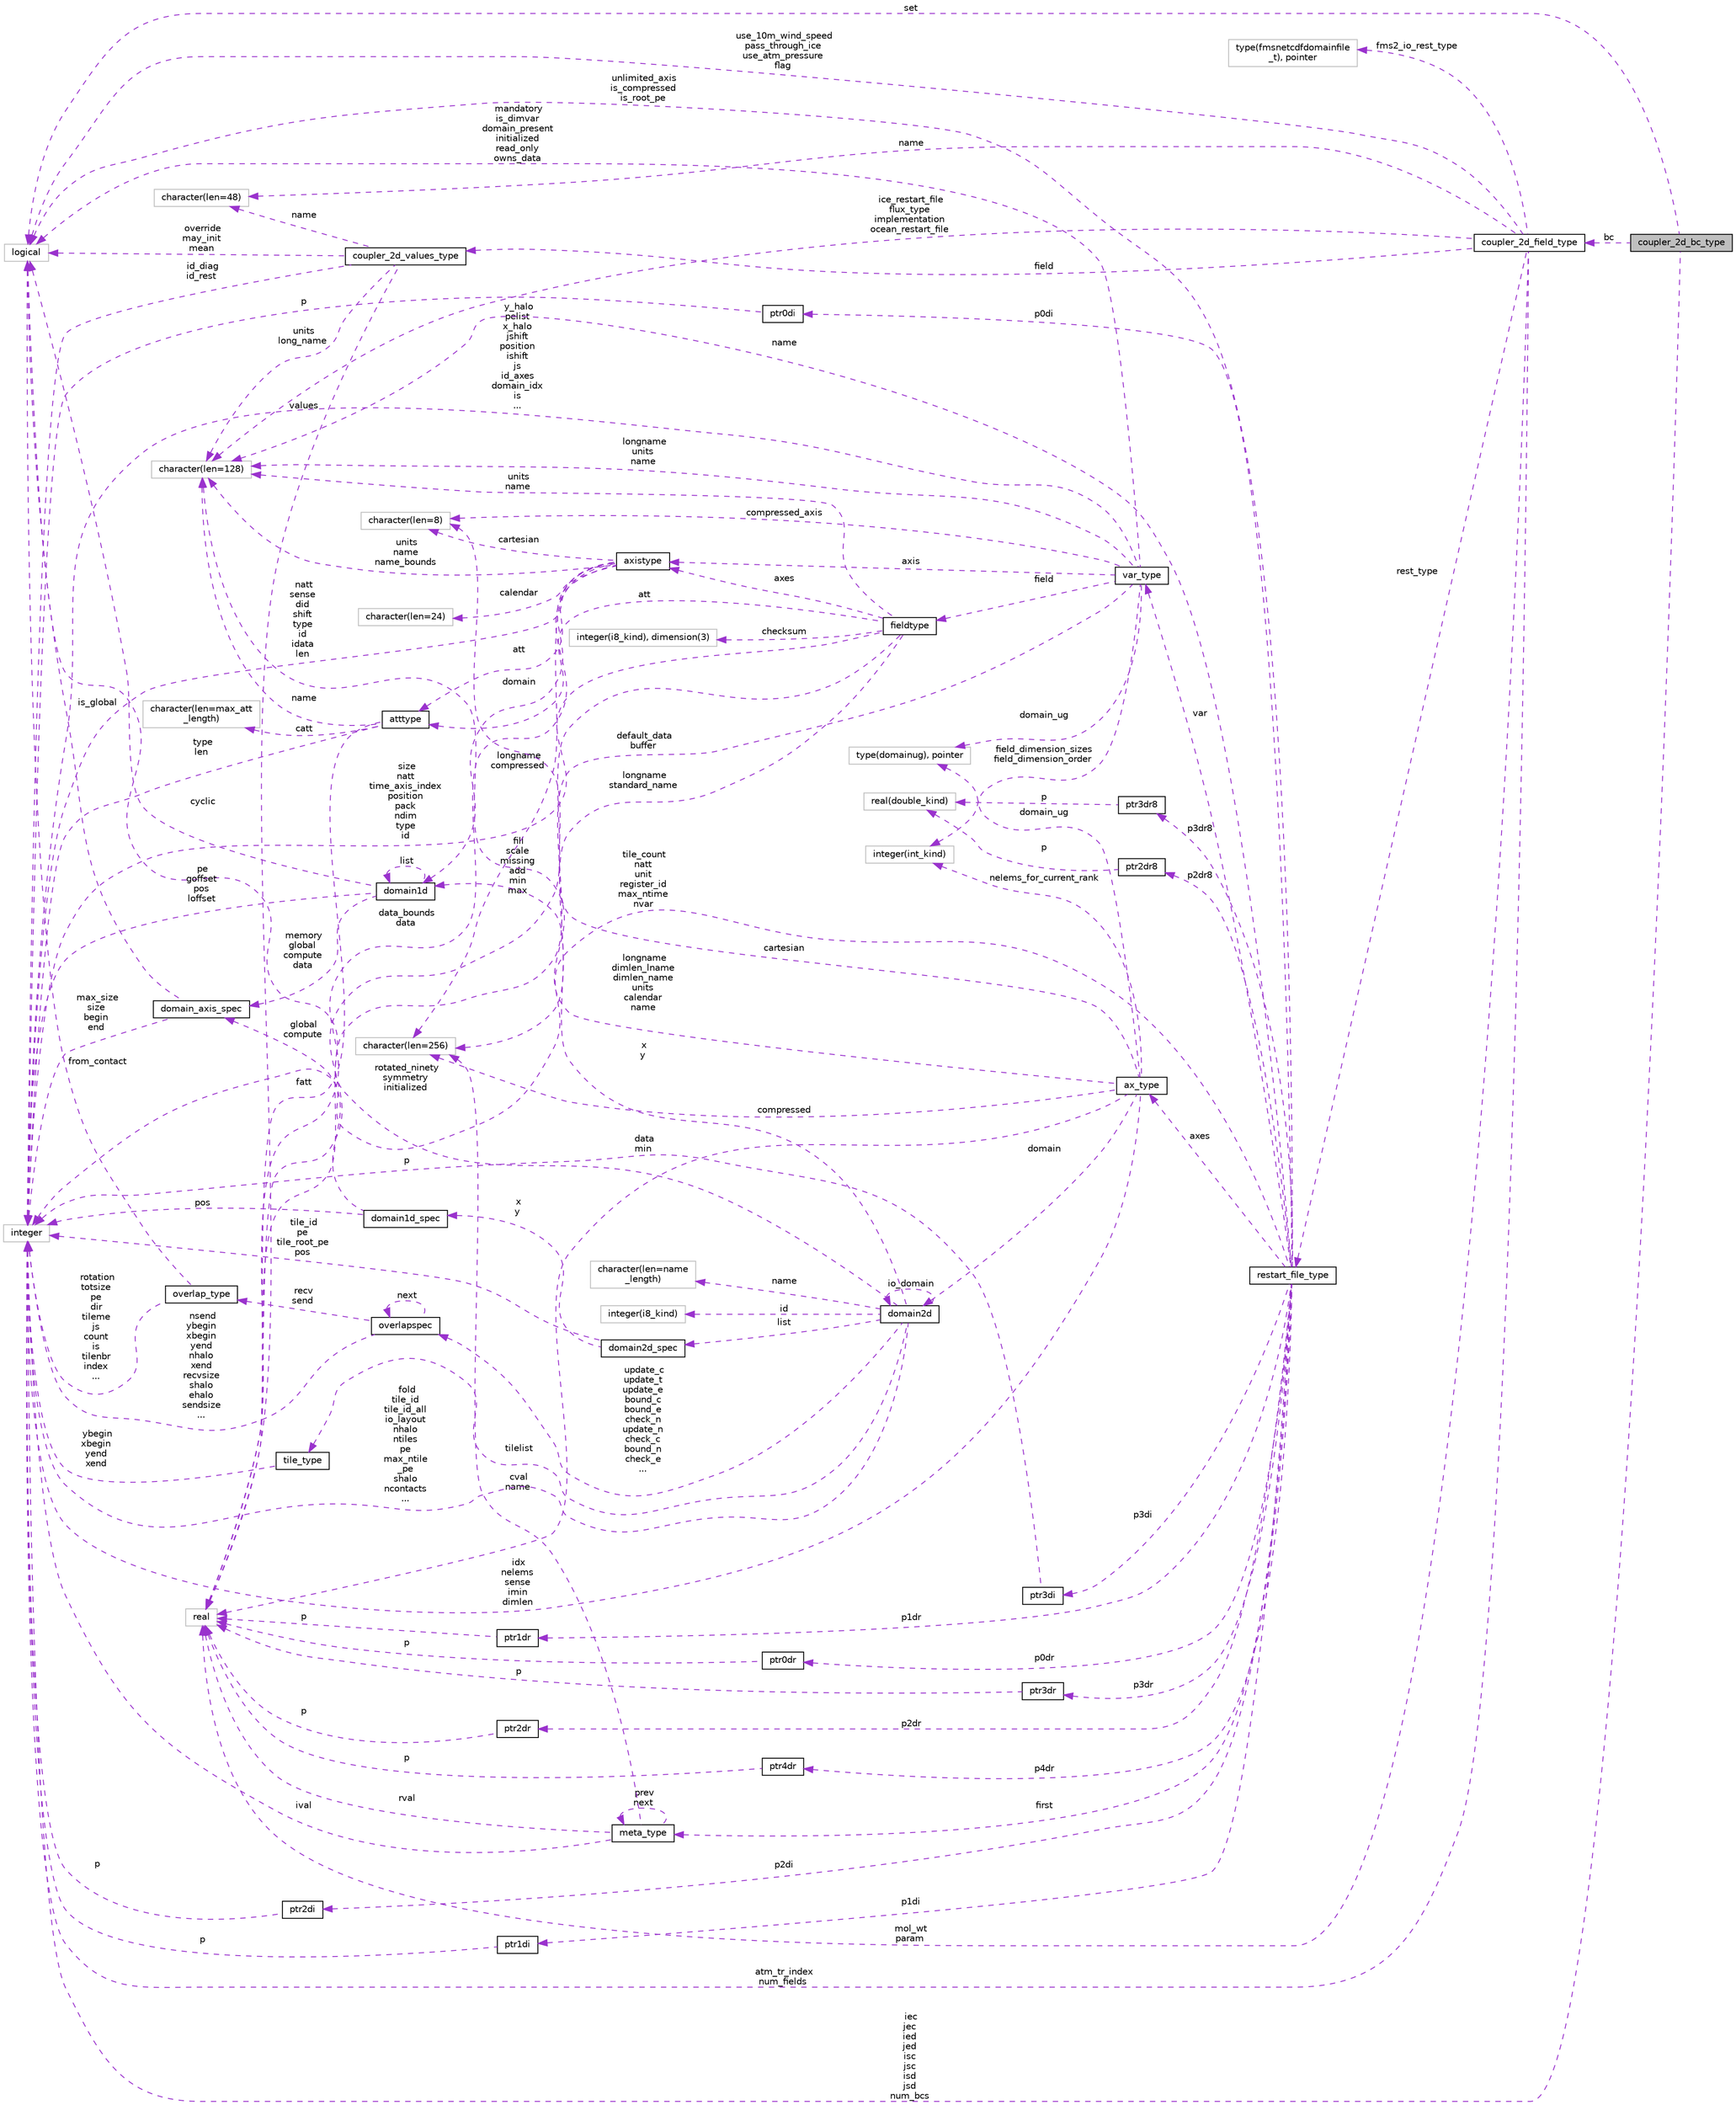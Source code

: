 digraph "coupler_2d_bc_type"
{
 // INTERACTIVE_SVG=YES
 // LATEX_PDF_SIZE
  edge [fontname="Helvetica",fontsize="10",labelfontname="Helvetica",labelfontsize="10"];
  node [fontname="Helvetica",fontsize="10",shape=record];
  rankdir="LR";
  Node1 [label="coupler_2d_bc_type",height=0.2,width=0.4,color="black", fillcolor="grey75", style="filled", fontcolor="black",tooltip="Coupler data for 2D boundary conditions."];
  Node2 -> Node1 [dir="back",color="darkorchid3",fontsize="10",style="dashed",label=" set" ,fontname="Helvetica"];
  Node2 [label="logical",height=0.2,width=0.4,color="grey75", fillcolor="white", style="filled",tooltip=" "];
  Node3 -> Node1 [dir="back",color="darkorchid3",fontsize="10",style="dashed",label=" bc" ,fontname="Helvetica"];
  Node3 [label="coupler_2d_field_type",height=0.2,width=0.4,color="black", fillcolor="white", style="filled",URL="$structcoupler__types__mod_1_1coupler__2d__field__type.html",tooltip="Coupler data for 2D fields."];
  Node2 -> Node3 [dir="back",color="darkorchid3",fontsize="10",style="dashed",label=" use_10m_wind_speed\npass_through_ice\nuse_atm_pressure\nflag" ,fontname="Helvetica"];
  Node4 -> Node3 [dir="back",color="darkorchid3",fontsize="10",style="dashed",label=" rest_type" ,fontname="Helvetica"];
  Node4 [label="restart_file_type",height=0.2,width=0.4,color="black", fillcolor="white", style="filled",URL="$structfms__io__mod_1_1restart__file__type.html",tooltip=" "];
  Node5 -> Node4 [dir="back",color="darkorchid3",fontsize="10",style="dashed",label=" p2dr8" ,fontname="Helvetica"];
  Node5 [label="ptr2dr8",height=0.2,width=0.4,color="black", fillcolor="white", style="filled",URL="$structfms__io__mod_1_1ptr2dr8.html",tooltip=" "];
  Node6 -> Node5 [dir="back",color="darkorchid3",fontsize="10",style="dashed",label=" p" ,fontname="Helvetica"];
  Node6 [label="real(double_kind)",height=0.2,width=0.4,color="grey75", fillcolor="white", style="filled",tooltip=" "];
  Node2 -> Node4 [dir="back",color="darkorchid3",fontsize="10",style="dashed",label=" unlimited_axis\nis_compressed\nis_root_pe" ,fontname="Helvetica"];
  Node7 -> Node4 [dir="back",color="darkorchid3",fontsize="10",style="dashed",label=" p3dr8" ,fontname="Helvetica"];
  Node7 [label="ptr3dr8",height=0.2,width=0.4,color="black", fillcolor="white", style="filled",URL="$structfms__io__mod_1_1ptr3dr8.html",tooltip=" "];
  Node6 -> Node7 [dir="back",color="darkorchid3",fontsize="10",style="dashed",label=" p" ,fontname="Helvetica"];
  Node8 -> Node4 [dir="back",color="darkorchid3",fontsize="10",style="dashed",label=" p1dr" ,fontname="Helvetica"];
  Node8 [label="ptr1dr",height=0.2,width=0.4,color="black", fillcolor="white", style="filled",URL="$structfms__io__mod_1_1ptr1dr.html",tooltip=" "];
  Node9 -> Node8 [dir="back",color="darkorchid3",fontsize="10",style="dashed",label=" p" ,fontname="Helvetica"];
  Node9 [label="real",height=0.2,width=0.4,color="grey75", fillcolor="white", style="filled",tooltip=" "];
  Node10 -> Node4 [dir="back",color="darkorchid3",fontsize="10",style="dashed",label=" p0dr" ,fontname="Helvetica"];
  Node10 [label="ptr0dr",height=0.2,width=0.4,color="black", fillcolor="white", style="filled",URL="$structfms__io__mod_1_1ptr0dr.html",tooltip=" "];
  Node9 -> Node10 [dir="back",color="darkorchid3",fontsize="10",style="dashed",label=" p" ,fontname="Helvetica"];
  Node11 -> Node4 [dir="back",color="darkorchid3",fontsize="10",style="dashed",label=" first" ,fontname="Helvetica"];
  Node11 [label="meta_type",height=0.2,width=0.4,color="black", fillcolor="white", style="filled",URL="$structfms__io__mod_1_1meta__type.html",tooltip=" "];
  Node11 -> Node11 [dir="back",color="darkorchid3",fontsize="10",style="dashed",label=" prev\nnext" ,fontname="Helvetica"];
  Node12 -> Node11 [dir="back",color="darkorchid3",fontsize="10",style="dashed",label=" cval\nname" ,fontname="Helvetica"];
  Node12 [label="character(len=256)",height=0.2,width=0.4,color="grey75", fillcolor="white", style="filled",tooltip=" "];
  Node13 -> Node11 [dir="back",color="darkorchid3",fontsize="10",style="dashed",label=" ival" ,fontname="Helvetica"];
  Node13 [label="integer",height=0.2,width=0.4,color="grey75", fillcolor="white", style="filled",tooltip=" "];
  Node9 -> Node11 [dir="back",color="darkorchid3",fontsize="10",style="dashed",label=" rval" ,fontname="Helvetica"];
  Node14 -> Node4 [dir="back",color="darkorchid3",fontsize="10",style="dashed",label=" p3dr" ,fontname="Helvetica"];
  Node14 [label="ptr3dr",height=0.2,width=0.4,color="black", fillcolor="white", style="filled",URL="$structfms__io__mod_1_1ptr3dr.html",tooltip=" "];
  Node9 -> Node14 [dir="back",color="darkorchid3",fontsize="10",style="dashed",label=" p" ,fontname="Helvetica"];
  Node15 -> Node4 [dir="back",color="darkorchid3",fontsize="10",style="dashed",label=" p2dr" ,fontname="Helvetica"];
  Node15 [label="ptr2dr",height=0.2,width=0.4,color="black", fillcolor="white", style="filled",URL="$structfms__io__mod_1_1ptr2dr.html",tooltip=" "];
  Node9 -> Node15 [dir="back",color="darkorchid3",fontsize="10",style="dashed",label=" p" ,fontname="Helvetica"];
  Node16 -> Node4 [dir="back",color="darkorchid3",fontsize="10",style="dashed",label=" p4dr" ,fontname="Helvetica"];
  Node16 [label="ptr4dr",height=0.2,width=0.4,color="black", fillcolor="white", style="filled",URL="$structfms__io__mod_1_1ptr4dr.html",tooltip=" "];
  Node9 -> Node16 [dir="back",color="darkorchid3",fontsize="10",style="dashed",label=" p" ,fontname="Helvetica"];
  Node17 -> Node4 [dir="back",color="darkorchid3",fontsize="10",style="dashed",label=" axes" ,fontname="Helvetica"];
  Node17 [label="ax_type",height=0.2,width=0.4,color="black", fillcolor="white", style="filled",URL="$structfms__io__mod_1_1ax__type.html",tooltip=" "];
  Node18 -> Node17 [dir="back",color="darkorchid3",fontsize="10",style="dashed",label=" domain_ug" ,fontname="Helvetica"];
  Node18 [label="type(domainug), pointer",height=0.2,width=0.4,color="grey75", fillcolor="white", style="filled",tooltip=" "];
  Node19 -> Node17 [dir="back",color="darkorchid3",fontsize="10",style="dashed",label=" domain" ,fontname="Helvetica"];
  Node19 [label="domain2d",height=0.2,width=0.4,color="black", fillcolor="white", style="filled",URL="$structmpp__domains__mod_1_1domain2d.html",tooltip="The domain2D type contains all the necessary information to define the global, compute and data domai..."];
  Node2 -> Node19 [dir="back",color="darkorchid3",fontsize="10",style="dashed",label=" rotated_ninety\nsymmetry\ninitialized" ,fontname="Helvetica"];
  Node20 -> Node19 [dir="back",color="darkorchid3",fontsize="10",style="dashed",label=" x\ny" ,fontname="Helvetica"];
  Node20 [label="domain1d",height=0.2,width=0.4,color="black", fillcolor="white", style="filled",URL="$structmpp__domains__mod_1_1domain1d.html",tooltip="One dimensional domain used to manage shared data access between pes."];
  Node2 -> Node20 [dir="back",color="darkorchid3",fontsize="10",style="dashed",label=" cyclic" ,fontname="Helvetica"];
  Node20 -> Node20 [dir="back",color="darkorchid3",fontsize="10",style="dashed",label=" list" ,fontname="Helvetica"];
  Node21 -> Node20 [dir="back",color="darkorchid3",fontsize="10",style="dashed",label=" memory\nglobal\ncompute\ndata" ,fontname="Helvetica"];
  Node21 [label="domain_axis_spec",height=0.2,width=0.4,color="black", fillcolor="white", style="filled",URL="$structmpp__domains__mod_1_1domain__axis__spec.html",tooltip="Used to specify index limits along an axis of a domain."];
  Node2 -> Node21 [dir="back",color="darkorchid3",fontsize="10",style="dashed",label=" is_global" ,fontname="Helvetica"];
  Node13 -> Node21 [dir="back",color="darkorchid3",fontsize="10",style="dashed",label=" max_size\nsize\nbegin\nend" ,fontname="Helvetica"];
  Node13 -> Node20 [dir="back",color="darkorchid3",fontsize="10",style="dashed",label=" pe\ngoffset\npos\nloffset" ,fontname="Helvetica"];
  Node22 -> Node19 [dir="back",color="darkorchid3",fontsize="10",style="dashed",label=" id" ,fontname="Helvetica"];
  Node22 [label="integer(i8_kind)",height=0.2,width=0.4,color="grey75", fillcolor="white", style="filled",tooltip=" "];
  Node19 -> Node19 [dir="back",color="darkorchid3",fontsize="10",style="dashed",label=" io_domain" ,fontname="Helvetica"];
  Node23 -> Node19 [dir="back",color="darkorchid3",fontsize="10",style="dashed",label=" update_c\nupdate_t\nupdate_e\nbound_c\nbound_e\ncheck_n\nupdate_n\ncheck_c\nbound_n\ncheck_e\n..." ,fontname="Helvetica"];
  Node23 [label="overlapspec",height=0.2,width=0.4,color="black", fillcolor="white", style="filled",URL="$structmpp__domains__mod_1_1overlapspec.html",tooltip="Private type for overlap specifications."];
  Node24 -> Node23 [dir="back",color="darkorchid3",fontsize="10",style="dashed",label=" recv\nsend" ,fontname="Helvetica"];
  Node24 [label="overlap_type",height=0.2,width=0.4,color="black", fillcolor="white", style="filled",URL="$structmpp__domains__mod_1_1overlap__type.html",tooltip="Type for overlapping data."];
  Node2 -> Node24 [dir="back",color="darkorchid3",fontsize="10",style="dashed",label=" from_contact" ,fontname="Helvetica"];
  Node13 -> Node24 [dir="back",color="darkorchid3",fontsize="10",style="dashed",label=" rotation\ntotsize\npe\ndir\ntileme\njs\ncount\nis\ntilenbr\nindex\n..." ,fontname="Helvetica"];
  Node23 -> Node23 [dir="back",color="darkorchid3",fontsize="10",style="dashed",label=" next" ,fontname="Helvetica"];
  Node13 -> Node23 [dir="back",color="darkorchid3",fontsize="10",style="dashed",label=" nsend\nybegin\nxbegin\nyend\nnhalo\nxend\nrecvsize\nshalo\nehalo\nsendsize\n..." ,fontname="Helvetica"];
  Node25 -> Node19 [dir="back",color="darkorchid3",fontsize="10",style="dashed",label=" list" ,fontname="Helvetica"];
  Node25 [label="domain2d_spec",height=0.2,width=0.4,color="black", fillcolor="white", style="filled",URL="$structmpp__domains__mod_1_1domain2d__spec.html",tooltip="Private type to specify multiple index limits and pe information for a 2D domain."];
  Node26 -> Node25 [dir="back",color="darkorchid3",fontsize="10",style="dashed",label=" x\ny" ,fontname="Helvetica"];
  Node26 [label="domain1d_spec",height=0.2,width=0.4,color="black", fillcolor="white", style="filled",URL="$structmpp__domains__mod_1_1domain1d__spec.html",tooltip="A private type used to specify index limits for a domain decomposition."];
  Node21 -> Node26 [dir="back",color="darkorchid3",fontsize="10",style="dashed",label=" global\ncompute" ,fontname="Helvetica"];
  Node13 -> Node26 [dir="back",color="darkorchid3",fontsize="10",style="dashed",label=" pos" ,fontname="Helvetica"];
  Node13 -> Node25 [dir="back",color="darkorchid3",fontsize="10",style="dashed",label=" tile_id\npe\ntile_root_pe\npos" ,fontname="Helvetica"];
  Node27 -> Node19 [dir="back",color="darkorchid3",fontsize="10",style="dashed",label=" tilelist" ,fontname="Helvetica"];
  Node27 [label="tile_type",height=0.2,width=0.4,color="black", fillcolor="white", style="filled",URL="$structmpp__domains__mod_1_1tile__type.html",tooltip="Upper and lower x and y bounds for a tile."];
  Node13 -> Node27 [dir="back",color="darkorchid3",fontsize="10",style="dashed",label=" ybegin\nxbegin\nyend\nxend" ,fontname="Helvetica"];
  Node13 -> Node19 [dir="back",color="darkorchid3",fontsize="10",style="dashed",label=" fold\ntile_id\ntile_id_all\nio_layout\nnhalo\nntiles\npe\nmax_ntile\l_pe\nshalo\nncontacts\n..." ,fontname="Helvetica"];
  Node28 -> Node19 [dir="back",color="darkorchid3",fontsize="10",style="dashed",label=" name" ,fontname="Helvetica"];
  Node28 [label="character(len=name\l_length)",height=0.2,width=0.4,color="grey75", fillcolor="white", style="filled",tooltip=" "];
  Node12 -> Node17 [dir="back",color="darkorchid3",fontsize="10",style="dashed",label=" compressed" ,fontname="Helvetica"];
  Node29 -> Node17 [dir="back",color="darkorchid3",fontsize="10",style="dashed",label=" nelems_for_current_rank" ,fontname="Helvetica"];
  Node29 [label="integer(int_kind)",height=0.2,width=0.4,color="grey75", fillcolor="white", style="filled",tooltip=" "];
  Node30 -> Node17 [dir="back",color="darkorchid3",fontsize="10",style="dashed",label=" cartesian" ,fontname="Helvetica"];
  Node30 [label="character(len=8)",height=0.2,width=0.4,color="grey75", fillcolor="white", style="filled",tooltip=" "];
  Node31 -> Node17 [dir="back",color="darkorchid3",fontsize="10",style="dashed",label=" longname\ndimlen_lname\ndimlen_name\nunits\ncalendar\nname" ,fontname="Helvetica"];
  Node31 [label="character(len=128)",height=0.2,width=0.4,color="grey75", fillcolor="white", style="filled",tooltip=" "];
  Node9 -> Node17 [dir="back",color="darkorchid3",fontsize="10",style="dashed",label=" data\nmin" ,fontname="Helvetica"];
  Node13 -> Node17 [dir="back",color="darkorchid3",fontsize="10",style="dashed",label=" idx\nnelems\nsense\nimin\ndimlen" ,fontname="Helvetica"];
  Node32 -> Node4 [dir="back",color="darkorchid3",fontsize="10",style="dashed",label=" p1di" ,fontname="Helvetica"];
  Node32 [label="ptr1di",height=0.2,width=0.4,color="black", fillcolor="white", style="filled",URL="$structfms__io__mod_1_1ptr1di.html",tooltip=" "];
  Node13 -> Node32 [dir="back",color="darkorchid3",fontsize="10",style="dashed",label=" p" ,fontname="Helvetica"];
  Node33 -> Node4 [dir="back",color="darkorchid3",fontsize="10",style="dashed",label=" var" ,fontname="Helvetica"];
  Node33 [label="var_type",height=0.2,width=0.4,color="black", fillcolor="white", style="filled",URL="$structfms__io__mod_1_1var__type.html",tooltip=" "];
  Node2 -> Node33 [dir="back",color="darkorchid3",fontsize="10",style="dashed",label=" mandatory\nis_dimvar\ndomain_present\ninitialized\nread_only\nowns_data" ,fontname="Helvetica"];
  Node18 -> Node33 [dir="back",color="darkorchid3",fontsize="10",style="dashed",label=" domain_ug" ,fontname="Helvetica"];
  Node34 -> Node33 [dir="back",color="darkorchid3",fontsize="10",style="dashed",label=" field" ,fontname="Helvetica"];
  Node34 [label="fieldtype",height=0.2,width=0.4,color="black", fillcolor="white", style="filled",URL="$structmpp__io__mod_1_1fieldtype.html",tooltip=" "];
  Node35 -> Node34 [dir="back",color="darkorchid3",fontsize="10",style="dashed",label=" checksum" ,fontname="Helvetica"];
  Node35 [label="integer(i8_kind), dimension(3)",height=0.2,width=0.4,color="grey75", fillcolor="white", style="filled",tooltip=" "];
  Node12 -> Node34 [dir="back",color="darkorchid3",fontsize="10",style="dashed",label=" longname\nstandard_name" ,fontname="Helvetica"];
  Node36 -> Node34 [dir="back",color="darkorchid3",fontsize="10",style="dashed",label=" att" ,fontname="Helvetica"];
  Node36 [label="atttype",height=0.2,width=0.4,color="black", fillcolor="white", style="filled",URL="$structmpp__io__mod_1_1atttype.html",tooltip=" "];
  Node31 -> Node36 [dir="back",color="darkorchid3",fontsize="10",style="dashed",label=" name" ,fontname="Helvetica"];
  Node9 -> Node36 [dir="back",color="darkorchid3",fontsize="10",style="dashed",label=" fatt" ,fontname="Helvetica"];
  Node13 -> Node36 [dir="back",color="darkorchid3",fontsize="10",style="dashed",label=" type\nlen" ,fontname="Helvetica"];
  Node37 -> Node36 [dir="back",color="darkorchid3",fontsize="10",style="dashed",label=" catt" ,fontname="Helvetica"];
  Node37 [label="character(len=max_att\l_length)",height=0.2,width=0.4,color="grey75", fillcolor="white", style="filled",tooltip=" "];
  Node38 -> Node34 [dir="back",color="darkorchid3",fontsize="10",style="dashed",label=" axes" ,fontname="Helvetica"];
  Node38 [label="axistype",height=0.2,width=0.4,color="black", fillcolor="white", style="filled",URL="$structmpp__io__mod_1_1axistype.html",tooltip=" "];
  Node20 -> Node38 [dir="back",color="darkorchid3",fontsize="10",style="dashed",label=" domain" ,fontname="Helvetica"];
  Node12 -> Node38 [dir="back",color="darkorchid3",fontsize="10",style="dashed",label=" longname\ncompressed" ,fontname="Helvetica"];
  Node36 -> Node38 [dir="back",color="darkorchid3",fontsize="10",style="dashed",label=" att" ,fontname="Helvetica"];
  Node30 -> Node38 [dir="back",color="darkorchid3",fontsize="10",style="dashed",label=" cartesian" ,fontname="Helvetica"];
  Node31 -> Node38 [dir="back",color="darkorchid3",fontsize="10",style="dashed",label=" units\nname\nname_bounds" ,fontname="Helvetica"];
  Node9 -> Node38 [dir="back",color="darkorchid3",fontsize="10",style="dashed",label=" data_bounds\ndata" ,fontname="Helvetica"];
  Node13 -> Node38 [dir="back",color="darkorchid3",fontsize="10",style="dashed",label=" natt\nsense\ndid\nshift\ntype\nid\nidata\nlen" ,fontname="Helvetica"];
  Node39 -> Node38 [dir="back",color="darkorchid3",fontsize="10",style="dashed",label=" calendar" ,fontname="Helvetica"];
  Node39 [label="character(len=24)",height=0.2,width=0.4,color="grey75", fillcolor="white", style="filled",tooltip=" "];
  Node31 -> Node34 [dir="back",color="darkorchid3",fontsize="10",style="dashed",label=" units\nname" ,fontname="Helvetica"];
  Node13 -> Node34 [dir="back",color="darkorchid3",fontsize="10",style="dashed",label=" size\nnatt\ntime_axis_index\nposition\npack\nndim\ntype\nid" ,fontname="Helvetica"];
  Node9 -> Node34 [dir="back",color="darkorchid3",fontsize="10",style="dashed",label=" fill\nscale\nmissing\nadd\nmin\nmax" ,fontname="Helvetica"];
  Node29 -> Node33 [dir="back",color="darkorchid3",fontsize="10",style="dashed",label=" field_dimension_sizes\nfield_dimension_order" ,fontname="Helvetica"];
  Node38 -> Node33 [dir="back",color="darkorchid3",fontsize="10",style="dashed",label=" axis" ,fontname="Helvetica"];
  Node30 -> Node33 [dir="back",color="darkorchid3",fontsize="10",style="dashed",label=" compressed_axis" ,fontname="Helvetica"];
  Node31 -> Node33 [dir="back",color="darkorchid3",fontsize="10",style="dashed",label=" longname\nunits\nname" ,fontname="Helvetica"];
  Node13 -> Node33 [dir="back",color="darkorchid3",fontsize="10",style="dashed",label=" y_halo\npelist\nx_halo\njshift\nposition\nishift\njs\nid_axes\ndomain_idx\nis\n..." ,fontname="Helvetica"];
  Node9 -> Node33 [dir="back",color="darkorchid3",fontsize="10",style="dashed",label=" default_data\nbuffer" ,fontname="Helvetica"];
  Node40 -> Node4 [dir="back",color="darkorchid3",fontsize="10",style="dashed",label=" p0di" ,fontname="Helvetica"];
  Node40 [label="ptr0di",height=0.2,width=0.4,color="black", fillcolor="white", style="filled",URL="$structfms__io__mod_1_1ptr0di.html",tooltip=" "];
  Node13 -> Node40 [dir="back",color="darkorchid3",fontsize="10",style="dashed",label=" p" ,fontname="Helvetica"];
  Node41 -> Node4 [dir="back",color="darkorchid3",fontsize="10",style="dashed",label=" p3di" ,fontname="Helvetica"];
  Node41 [label="ptr3di",height=0.2,width=0.4,color="black", fillcolor="white", style="filled",URL="$structfms__io__mod_1_1ptr3di.html",tooltip=" "];
  Node13 -> Node41 [dir="back",color="darkorchid3",fontsize="10",style="dashed",label=" p" ,fontname="Helvetica"];
  Node31 -> Node4 [dir="back",color="darkorchid3",fontsize="10",style="dashed",label=" name" ,fontname="Helvetica"];
  Node42 -> Node4 [dir="back",color="darkorchid3",fontsize="10",style="dashed",label=" p2di" ,fontname="Helvetica"];
  Node42 [label="ptr2di",height=0.2,width=0.4,color="black", fillcolor="white", style="filled",URL="$structfms__io__mod_1_1ptr2di.html",tooltip=" "];
  Node13 -> Node42 [dir="back",color="darkorchid3",fontsize="10",style="dashed",label=" p" ,fontname="Helvetica"];
  Node13 -> Node4 [dir="back",color="darkorchid3",fontsize="10",style="dashed",label=" tile_count\nnatt\nunit\nregister_id\nmax_ntime\nnvar" ,fontname="Helvetica"];
  Node43 -> Node3 [dir="back",color="darkorchid3",fontsize="10",style="dashed",label=" field" ,fontname="Helvetica"];
  Node43 [label="coupler_2d_values_type",height=0.2,width=0.4,color="black", fillcolor="white", style="filled",URL="$structcoupler__types__mod_1_1coupler__2d__values__type.html",tooltip="Coupler data for 2D values."];
  Node2 -> Node43 [dir="back",color="darkorchid3",fontsize="10",style="dashed",label=" override\nmay_init\nmean" ,fontname="Helvetica"];
  Node44 -> Node43 [dir="back",color="darkorchid3",fontsize="10",style="dashed",label=" name" ,fontname="Helvetica"];
  Node44 [label="character(len=48)",height=0.2,width=0.4,color="grey75", fillcolor="white", style="filled",tooltip=" "];
  Node31 -> Node43 [dir="back",color="darkorchid3",fontsize="10",style="dashed",label=" units\nlong_name" ,fontname="Helvetica"];
  Node13 -> Node43 [dir="back",color="darkorchid3",fontsize="10",style="dashed",label=" id_diag\nid_rest" ,fontname="Helvetica"];
  Node9 -> Node43 [dir="back",color="darkorchid3",fontsize="10",style="dashed",label=" values" ,fontname="Helvetica"];
  Node44 -> Node3 [dir="back",color="darkorchid3",fontsize="10",style="dashed",label=" name" ,fontname="Helvetica"];
  Node31 -> Node3 [dir="back",color="darkorchid3",fontsize="10",style="dashed",label=" ice_restart_file\nflux_type\nimplementation\nocean_restart_file" ,fontname="Helvetica"];
  Node45 -> Node3 [dir="back",color="darkorchid3",fontsize="10",style="dashed",label=" fms2_io_rest_type" ,fontname="Helvetica"];
  Node45 [label="type(fmsnetcdfdomainfile\l_t), pointer",height=0.2,width=0.4,color="grey75", fillcolor="white", style="filled",tooltip=" "];
  Node9 -> Node3 [dir="back",color="darkorchid3",fontsize="10",style="dashed",label=" mol_wt\nparam" ,fontname="Helvetica"];
  Node13 -> Node3 [dir="back",color="darkorchid3",fontsize="10",style="dashed",label=" atm_tr_index\nnum_fields" ,fontname="Helvetica"];
  Node13 -> Node1 [dir="back",color="darkorchid3",fontsize="10",style="dashed",label=" iec\njec\nied\njed\nisc\njsc\nisd\njsd\nnum_bcs" ,fontname="Helvetica"];
}
